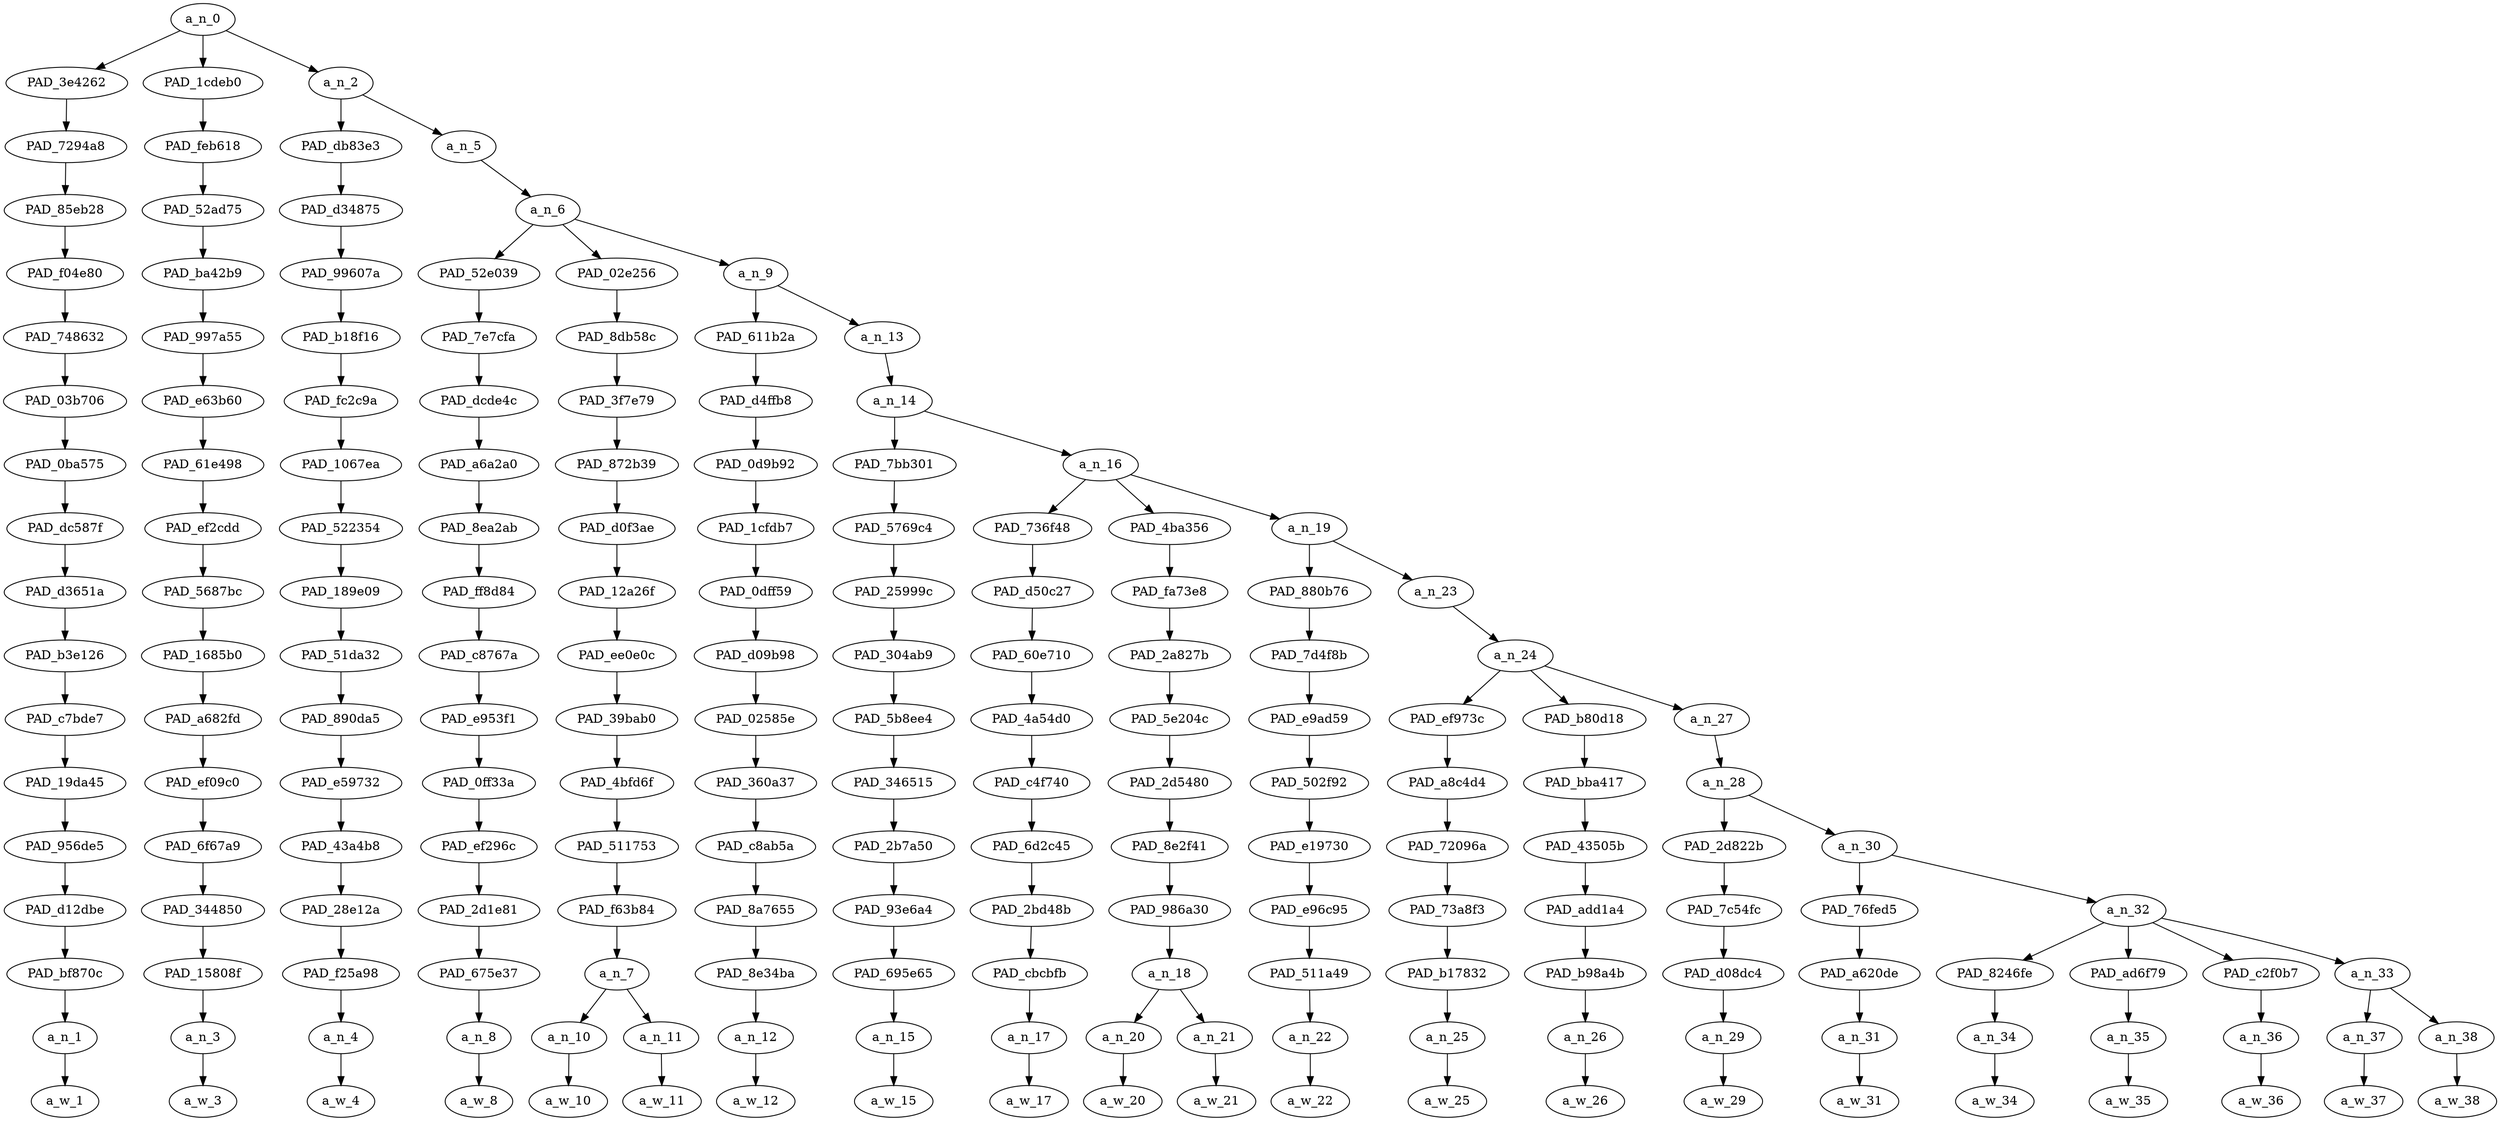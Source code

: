 strict digraph "" {
	a_n_0	[div_dir=1,
		index=0,
		level=17,
		pos="7.540388695987654,17!",
		text_span="[0, 1, 2, 3, 4, 5, 6, 7, 8, 9, 10, 11, 12, 13, 14, 15, 16, 17, 18, 19, 20]",
		value=1.00000000];
	PAD_3e4262	[div_dir=1,
		index=0,
		level=16,
		pos="0.0,16!",
		text_span="[0]",
		value=0.03588241];
	a_n_0 -> PAD_3e4262;
	PAD_1cdeb0	[div_dir=1,
		index=2,
		level=16,
		pos="20.0,16!",
		text_span="[20]",
		value=0.04230752];
	a_n_0 -> PAD_1cdeb0;
	a_n_2	[div_dir=1,
		index=1,
		level=16,
		pos="2.6211660879629632,16!",
		text_span="[1, 2, 3, 4, 5, 6, 7, 8, 9, 10, 11, 12, 13, 14, 15, 16, 17, 18, 19]",
		value=0.92094455];
	a_n_0 -> a_n_2;
	PAD_7294a8	[div_dir=1,
		index=0,
		level=15,
		pos="0.0,15!",
		text_span="[0]",
		value=0.03588241];
	PAD_3e4262 -> PAD_7294a8;
	PAD_85eb28	[div_dir=1,
		index=0,
		level=14,
		pos="0.0,14!",
		text_span="[0]",
		value=0.03588241];
	PAD_7294a8 -> PAD_85eb28;
	PAD_f04e80	[div_dir=1,
		index=0,
		level=13,
		pos="0.0,13!",
		text_span="[0]",
		value=0.03588241];
	PAD_85eb28 -> PAD_f04e80;
	PAD_748632	[div_dir=1,
		index=0,
		level=12,
		pos="0.0,12!",
		text_span="[0]",
		value=0.03588241];
	PAD_f04e80 -> PAD_748632;
	PAD_03b706	[div_dir=1,
		index=0,
		level=11,
		pos="0.0,11!",
		text_span="[0]",
		value=0.03588241];
	PAD_748632 -> PAD_03b706;
	PAD_0ba575	[div_dir=1,
		index=0,
		level=10,
		pos="0.0,10!",
		text_span="[0]",
		value=0.03588241];
	PAD_03b706 -> PAD_0ba575;
	PAD_dc587f	[div_dir=1,
		index=0,
		level=9,
		pos="0.0,9!",
		text_span="[0]",
		value=0.03588241];
	PAD_0ba575 -> PAD_dc587f;
	PAD_d3651a	[div_dir=1,
		index=0,
		level=8,
		pos="0.0,8!",
		text_span="[0]",
		value=0.03588241];
	PAD_dc587f -> PAD_d3651a;
	PAD_b3e126	[div_dir=1,
		index=0,
		level=7,
		pos="0.0,7!",
		text_span="[0]",
		value=0.03588241];
	PAD_d3651a -> PAD_b3e126;
	PAD_c7bde7	[div_dir=1,
		index=0,
		level=6,
		pos="0.0,6!",
		text_span="[0]",
		value=0.03588241];
	PAD_b3e126 -> PAD_c7bde7;
	PAD_19da45	[div_dir=1,
		index=0,
		level=5,
		pos="0.0,5!",
		text_span="[0]",
		value=0.03588241];
	PAD_c7bde7 -> PAD_19da45;
	PAD_956de5	[div_dir=1,
		index=0,
		level=4,
		pos="0.0,4!",
		text_span="[0]",
		value=0.03588241];
	PAD_19da45 -> PAD_956de5;
	PAD_d12dbe	[div_dir=1,
		index=0,
		level=3,
		pos="0.0,3!",
		text_span="[0]",
		value=0.03588241];
	PAD_956de5 -> PAD_d12dbe;
	PAD_bf870c	[div_dir=1,
		index=0,
		level=2,
		pos="0.0,2!",
		text_span="[0]",
		value=0.03588241];
	PAD_d12dbe -> PAD_bf870c;
	a_n_1	[div_dir=1,
		index=0,
		level=1,
		pos="0.0,1!",
		text_span="[0]",
		value=0.03588241];
	PAD_bf870c -> a_n_1;
	a_w_1	[div_dir=0,
		index=0,
		level=0,
		pos="0,0!",
		text_span="[0]",
		value=i];
	a_n_1 -> a_w_1;
	PAD_feb618	[div_dir=1,
		index=3,
		level=15,
		pos="20.0,15!",
		text_span="[20]",
		value=0.04230752];
	PAD_1cdeb0 -> PAD_feb618;
	PAD_52ad75	[div_dir=1,
		index=3,
		level=14,
		pos="20.0,14!",
		text_span="[20]",
		value=0.04230752];
	PAD_feb618 -> PAD_52ad75;
	PAD_ba42b9	[div_dir=1,
		index=5,
		level=13,
		pos="20.0,13!",
		text_span="[20]",
		value=0.04230752];
	PAD_52ad75 -> PAD_ba42b9;
	PAD_997a55	[div_dir=1,
		index=6,
		level=12,
		pos="20.0,12!",
		text_span="[20]",
		value=0.04230752];
	PAD_ba42b9 -> PAD_997a55;
	PAD_e63b60	[div_dir=1,
		index=6,
		level=11,
		pos="20.0,11!",
		text_span="[20]",
		value=0.04230752];
	PAD_997a55 -> PAD_e63b60;
	PAD_61e498	[div_dir=1,
		index=7,
		level=10,
		pos="20.0,10!",
		text_span="[20]",
		value=0.04230752];
	PAD_e63b60 -> PAD_61e498;
	PAD_ef2cdd	[div_dir=1,
		index=9,
		level=9,
		pos="20.0,9!",
		text_span="[20]",
		value=0.04230752];
	PAD_61e498 -> PAD_ef2cdd;
	PAD_5687bc	[div_dir=1,
		index=10,
		level=8,
		pos="20.0,8!",
		text_span="[20]",
		value=0.04230752];
	PAD_ef2cdd -> PAD_5687bc;
	PAD_1685b0	[div_dir=1,
		index=10,
		level=7,
		pos="20.0,7!",
		text_span="[20]",
		value=0.04230752];
	PAD_5687bc -> PAD_1685b0;
	PAD_a682fd	[div_dir=1,
		index=12,
		level=6,
		pos="20.0,6!",
		text_span="[20]",
		value=0.04230752];
	PAD_1685b0 -> PAD_a682fd;
	PAD_ef09c0	[div_dir=1,
		index=12,
		level=5,
		pos="20.0,5!",
		text_span="[20]",
		value=0.04230752];
	PAD_a682fd -> PAD_ef09c0;
	PAD_6f67a9	[div_dir=1,
		index=13,
		level=4,
		pos="20.0,4!",
		text_span="[20]",
		value=0.04230752];
	PAD_ef09c0 -> PAD_6f67a9;
	PAD_344850	[div_dir=1,
		index=14,
		level=3,
		pos="20.0,3!",
		text_span="[20]",
		value=0.04230752];
	PAD_6f67a9 -> PAD_344850;
	PAD_15808f	[div_dir=1,
		index=17,
		level=2,
		pos="20.0,2!",
		text_span="[20]",
		value=0.04230752];
	PAD_344850 -> PAD_15808f;
	a_n_3	[div_dir=1,
		index=20,
		level=1,
		pos="20.0,1!",
		text_span="[20]",
		value=0.04230752];
	PAD_15808f -> a_n_3;
	a_w_3	[div_dir=0,
		index=20,
		level=0,
		pos="20,0!",
		text_span="[20]",
		value=😹2];
	a_n_3 -> a_w_3;
	PAD_db83e3	[div_dir=1,
		index=1,
		level=15,
		pos="1.0,15!",
		text_span="[1]",
		value=0.03398461];
	a_n_2 -> PAD_db83e3;
	a_n_5	[div_dir=1,
		index=2,
		level=15,
		pos="4.2423321759259265,15!",
		text_span="[2, 3, 4, 5, 6, 7, 8, 9, 10, 11, 12, 13, 14, 15, 16, 17, 18, 19]",
		value=0.88614040];
	a_n_2 -> a_n_5;
	PAD_d34875	[div_dir=1,
		index=1,
		level=14,
		pos="1.0,14!",
		text_span="[1]",
		value=0.03398461];
	PAD_db83e3 -> PAD_d34875;
	PAD_99607a	[div_dir=1,
		index=1,
		level=13,
		pos="1.0,13!",
		text_span="[1]",
		value=0.03398461];
	PAD_d34875 -> PAD_99607a;
	PAD_b18f16	[div_dir=1,
		index=1,
		level=12,
		pos="1.0,12!",
		text_span="[1]",
		value=0.03398461];
	PAD_99607a -> PAD_b18f16;
	PAD_fc2c9a	[div_dir=1,
		index=1,
		level=11,
		pos="1.0,11!",
		text_span="[1]",
		value=0.03398461];
	PAD_b18f16 -> PAD_fc2c9a;
	PAD_1067ea	[div_dir=1,
		index=1,
		level=10,
		pos="1.0,10!",
		text_span="[1]",
		value=0.03398461];
	PAD_fc2c9a -> PAD_1067ea;
	PAD_522354	[div_dir=1,
		index=1,
		level=9,
		pos="1.0,9!",
		text_span="[1]",
		value=0.03398461];
	PAD_1067ea -> PAD_522354;
	PAD_189e09	[div_dir=1,
		index=1,
		level=8,
		pos="1.0,8!",
		text_span="[1]",
		value=0.03398461];
	PAD_522354 -> PAD_189e09;
	PAD_51da32	[div_dir=1,
		index=1,
		level=7,
		pos="1.0,7!",
		text_span="[1]",
		value=0.03398461];
	PAD_189e09 -> PAD_51da32;
	PAD_890da5	[div_dir=1,
		index=1,
		level=6,
		pos="1.0,6!",
		text_span="[1]",
		value=0.03398461];
	PAD_51da32 -> PAD_890da5;
	PAD_e59732	[div_dir=1,
		index=1,
		level=5,
		pos="1.0,5!",
		text_span="[1]",
		value=0.03398461];
	PAD_890da5 -> PAD_e59732;
	PAD_43a4b8	[div_dir=1,
		index=1,
		level=4,
		pos="1.0,4!",
		text_span="[1]",
		value=0.03398461];
	PAD_e59732 -> PAD_43a4b8;
	PAD_28e12a	[div_dir=1,
		index=1,
		level=3,
		pos="1.0,3!",
		text_span="[1]",
		value=0.03398461];
	PAD_43a4b8 -> PAD_28e12a;
	PAD_f25a98	[div_dir=1,
		index=1,
		level=2,
		pos="1.0,2!",
		text_span="[1]",
		value=0.03398461];
	PAD_28e12a -> PAD_f25a98;
	a_n_4	[div_dir=1,
		index=1,
		level=1,
		pos="1.0,1!",
		text_span="[1]",
		value=0.03398461];
	PAD_f25a98 -> a_n_4;
	a_w_4	[div_dir=0,
		index=1,
		level=0,
		pos="1,0!",
		text_span="[1]",
		value=think];
	a_n_4 -> a_w_4;
	a_n_6	[div_dir=1,
		index=2,
		level=14,
		pos="4.2423321759259265,14!",
		text_span="[2, 3, 4, 5, 6, 7, 8, 9, 10, 11, 12, 13, 14, 15, 16, 17, 18, 19]",
		value=0.88535084];
	a_n_5 -> a_n_6;
	PAD_52e039	[div_dir=-1,
		index=3,
		level=13,
		pos="4.0,13!",
		text_span="[4]",
		value=0.02862807];
	a_n_6 -> PAD_52e039;
	PAD_02e256	[div_dir=1,
		index=2,
		level=13,
		pos="2.5,13!",
		text_span="[2, 3]",
		value=0.09375632];
	a_n_6 -> PAD_02e256;
	a_n_9	[div_dir=1,
		index=4,
		level=13,
		pos="6.226996527777778,13!",
		text_span="[5, 6, 7, 8, 9, 10, 11, 12, 13, 14, 15, 16, 17, 18, 19]",
		value=0.76217689];
	a_n_6 -> a_n_9;
	PAD_7e7cfa	[div_dir=-1,
		index=3,
		level=12,
		pos="4.0,12!",
		text_span="[4]",
		value=0.02862807];
	PAD_52e039 -> PAD_7e7cfa;
	PAD_dcde4c	[div_dir=-1,
		index=3,
		level=11,
		pos="4.0,11!",
		text_span="[4]",
		value=0.02862807];
	PAD_7e7cfa -> PAD_dcde4c;
	PAD_a6a2a0	[div_dir=-1,
		index=3,
		level=10,
		pos="4.0,10!",
		text_span="[4]",
		value=0.02862807];
	PAD_dcde4c -> PAD_a6a2a0;
	PAD_8ea2ab	[div_dir=-1,
		index=3,
		level=9,
		pos="4.0,9!",
		text_span="[4]",
		value=0.02862807];
	PAD_a6a2a0 -> PAD_8ea2ab;
	PAD_ff8d84	[div_dir=-1,
		index=3,
		level=8,
		pos="4.0,8!",
		text_span="[4]",
		value=0.02862807];
	PAD_8ea2ab -> PAD_ff8d84;
	PAD_c8767a	[div_dir=-1,
		index=3,
		level=7,
		pos="4.0,7!",
		text_span="[4]",
		value=0.02862807];
	PAD_ff8d84 -> PAD_c8767a;
	PAD_e953f1	[div_dir=-1,
		index=3,
		level=6,
		pos="4.0,6!",
		text_span="[4]",
		value=0.02862807];
	PAD_c8767a -> PAD_e953f1;
	PAD_0ff33a	[div_dir=-1,
		index=3,
		level=5,
		pos="4.0,5!",
		text_span="[4]",
		value=0.02862807];
	PAD_e953f1 -> PAD_0ff33a;
	PAD_ef296c	[div_dir=-1,
		index=3,
		level=4,
		pos="4.0,4!",
		text_span="[4]",
		value=0.02862807];
	PAD_0ff33a -> PAD_ef296c;
	PAD_2d1e81	[div_dir=-1,
		index=3,
		level=3,
		pos="4.0,3!",
		text_span="[4]",
		value=0.02862807];
	PAD_ef296c -> PAD_2d1e81;
	PAD_675e37	[div_dir=-1,
		index=3,
		level=2,
		pos="4.0,2!",
		text_span="[4]",
		value=0.02862807];
	PAD_2d1e81 -> PAD_675e37;
	a_n_8	[div_dir=-1,
		index=4,
		level=1,
		pos="4.0,1!",
		text_span="[4]",
		value=0.02862807];
	PAD_675e37 -> a_n_8;
	a_w_8	[div_dir=0,
		index=4,
		level=0,
		pos="4,0!",
		text_span="[4]",
		value=only];
	a_n_8 -> a_w_8;
	PAD_8db58c	[div_dir=1,
		index=2,
		level=12,
		pos="2.5,12!",
		text_span="[2, 3]",
		value=0.09375632];
	PAD_02e256 -> PAD_8db58c;
	PAD_3f7e79	[div_dir=1,
		index=2,
		level=11,
		pos="2.5,11!",
		text_span="[2, 3]",
		value=0.09375632];
	PAD_8db58c -> PAD_3f7e79;
	PAD_872b39	[div_dir=1,
		index=2,
		level=10,
		pos="2.5,10!",
		text_span="[2, 3]",
		value=0.09375632];
	PAD_3f7e79 -> PAD_872b39;
	PAD_d0f3ae	[div_dir=1,
		index=2,
		level=9,
		pos="2.5,9!",
		text_span="[2, 3]",
		value=0.09375632];
	PAD_872b39 -> PAD_d0f3ae;
	PAD_12a26f	[div_dir=1,
		index=2,
		level=8,
		pos="2.5,8!",
		text_span="[2, 3]",
		value=0.09375632];
	PAD_d0f3ae -> PAD_12a26f;
	PAD_ee0e0c	[div_dir=1,
		index=2,
		level=7,
		pos="2.5,7!",
		text_span="[2, 3]",
		value=0.09375632];
	PAD_12a26f -> PAD_ee0e0c;
	PAD_39bab0	[div_dir=1,
		index=2,
		level=6,
		pos="2.5,6!",
		text_span="[2, 3]",
		value=0.09375632];
	PAD_ee0e0c -> PAD_39bab0;
	PAD_4bfd6f	[div_dir=1,
		index=2,
		level=5,
		pos="2.5,5!",
		text_span="[2, 3]",
		value=0.09375632];
	PAD_39bab0 -> PAD_4bfd6f;
	PAD_511753	[div_dir=1,
		index=2,
		level=4,
		pos="2.5,4!",
		text_span="[2, 3]",
		value=0.09375632];
	PAD_4bfd6f -> PAD_511753;
	PAD_f63b84	[div_dir=1,
		index=2,
		level=3,
		pos="2.5,3!",
		text_span="[2, 3]",
		value=0.09375632];
	PAD_511753 -> PAD_f63b84;
	a_n_7	[div_dir=1,
		index=2,
		level=2,
		pos="2.5,2!",
		text_span="[2, 3]",
		value=0.09375632];
	PAD_f63b84 -> a_n_7;
	a_n_10	[div_dir=1,
		index=2,
		level=1,
		pos="2.0,1!",
		text_span="[2]",
		value=0.04906111];
	a_n_7 -> a_n_10;
	a_n_11	[div_dir=1,
		index=3,
		level=1,
		pos="3.0,1!",
		text_span="[3]",
		value=0.04430939];
	a_n_7 -> a_n_11;
	a_w_10	[div_dir=0,
		index=2,
		level=0,
		pos="2,0!",
		text_span="[2]",
		value=ancestry];
	a_n_10 -> a_w_10;
	a_w_11	[div_dir=0,
		index=3,
		level=0,
		pos="3,0!",
		text_span="[3]",
		value=com];
	a_n_11 -> a_w_11;
	PAD_611b2a	[div_dir=1,
		index=4,
		level=12,
		pos="5.0,12!",
		text_span="[5]",
		value=0.03280590];
	a_n_9 -> PAD_611b2a;
	a_n_13	[div_dir=1,
		index=5,
		level=12,
		pos="7.453993055555555,12!",
		text_span="[6, 7, 8, 9, 10, 11, 12, 13, 14, 15, 16, 17, 18, 19]",
		value=0.72864308];
	a_n_9 -> a_n_13;
	PAD_d4ffb8	[div_dir=1,
		index=4,
		level=11,
		pos="5.0,11!",
		text_span="[5]",
		value=0.03280590];
	PAD_611b2a -> PAD_d4ffb8;
	PAD_0d9b92	[div_dir=1,
		index=4,
		level=10,
		pos="5.0,10!",
		text_span="[5]",
		value=0.03280590];
	PAD_d4ffb8 -> PAD_0d9b92;
	PAD_1cfdb7	[div_dir=1,
		index=4,
		level=9,
		pos="5.0,9!",
		text_span="[5]",
		value=0.03280590];
	PAD_0d9b92 -> PAD_1cfdb7;
	PAD_0dff59	[div_dir=1,
		index=4,
		level=8,
		pos="5.0,8!",
		text_span="[5]",
		value=0.03280590];
	PAD_1cfdb7 -> PAD_0dff59;
	PAD_d09b98	[div_dir=1,
		index=4,
		level=7,
		pos="5.0,7!",
		text_span="[5]",
		value=0.03280590];
	PAD_0dff59 -> PAD_d09b98;
	PAD_02585e	[div_dir=1,
		index=4,
		level=6,
		pos="5.0,6!",
		text_span="[5]",
		value=0.03280590];
	PAD_d09b98 -> PAD_02585e;
	PAD_360a37	[div_dir=1,
		index=4,
		level=5,
		pos="5.0,5!",
		text_span="[5]",
		value=0.03280590];
	PAD_02585e -> PAD_360a37;
	PAD_c8ab5a	[div_dir=1,
		index=4,
		level=4,
		pos="5.0,4!",
		text_span="[5]",
		value=0.03280590];
	PAD_360a37 -> PAD_c8ab5a;
	PAD_8a7655	[div_dir=1,
		index=4,
		level=3,
		pos="5.0,3!",
		text_span="[5]",
		value=0.03280590];
	PAD_c8ab5a -> PAD_8a7655;
	PAD_8e34ba	[div_dir=1,
		index=4,
		level=2,
		pos="5.0,2!",
		text_span="[5]",
		value=0.03280590];
	PAD_8a7655 -> PAD_8e34ba;
	a_n_12	[div_dir=1,
		index=5,
		level=1,
		pos="5.0,1!",
		text_span="[5]",
		value=0.03280590];
	PAD_8e34ba -> a_n_12;
	a_w_12	[div_dir=0,
		index=5,
		level=0,
		pos="5,0!",
		text_span="[5]",
		value=exists];
	a_n_12 -> a_w_12;
	a_n_14	[div_dir=1,
		index=5,
		level=11,
		pos="7.453993055555555,11!",
		text_span="[6, 7, 8, 9, 10, 11, 12, 13, 14, 15, 16, 17, 18, 19]",
		value=0.72792033];
	a_n_13 -> a_n_14;
	PAD_7bb301	[div_dir=1,
		index=5,
		level=10,
		pos="6.0,10!",
		text_span="[6]",
		value=0.02607382];
	a_n_14 -> PAD_7bb301;
	a_n_16	[div_dir=1,
		index=6,
		level=10,
		pos="8.90798611111111,10!",
		text_span="[7, 8, 9, 10, 11, 12, 13, 14, 15, 16, 17, 18, 19]",
		value=0.70112376];
	a_n_14 -> a_n_16;
	PAD_5769c4	[div_dir=1,
		index=5,
		level=9,
		pos="6.0,9!",
		text_span="[6]",
		value=0.02607382];
	PAD_7bb301 -> PAD_5769c4;
	PAD_25999c	[div_dir=1,
		index=5,
		level=8,
		pos="6.0,8!",
		text_span="[6]",
		value=0.02607382];
	PAD_5769c4 -> PAD_25999c;
	PAD_304ab9	[div_dir=1,
		index=5,
		level=7,
		pos="6.0,7!",
		text_span="[6]",
		value=0.02607382];
	PAD_25999c -> PAD_304ab9;
	PAD_5b8ee4	[div_dir=1,
		index=5,
		level=6,
		pos="6.0,6!",
		text_span="[6]",
		value=0.02607382];
	PAD_304ab9 -> PAD_5b8ee4;
	PAD_346515	[div_dir=1,
		index=5,
		level=5,
		pos="6.0,5!",
		text_span="[6]",
		value=0.02607382];
	PAD_5b8ee4 -> PAD_346515;
	PAD_2b7a50	[div_dir=1,
		index=5,
		level=4,
		pos="6.0,4!",
		text_span="[6]",
		value=0.02607382];
	PAD_346515 -> PAD_2b7a50;
	PAD_93e6a4	[div_dir=1,
		index=5,
		level=3,
		pos="6.0,3!",
		text_span="[6]",
		value=0.02607382];
	PAD_2b7a50 -> PAD_93e6a4;
	PAD_695e65	[div_dir=1,
		index=5,
		level=2,
		pos="6.0,2!",
		text_span="[6]",
		value=0.02607382];
	PAD_93e6a4 -> PAD_695e65;
	a_n_15	[div_dir=1,
		index=6,
		level=1,
		pos="6.0,1!",
		text_span="[6]",
		value=0.02607382];
	PAD_695e65 -> a_n_15;
	a_w_15	[div_dir=0,
		index=6,
		level=0,
		pos="6,0!",
		text_span="[6]",
		value=to];
	a_n_15 -> a_w_15;
	PAD_736f48	[div_dir=1,
		index=6,
		level=9,
		pos="7.0,9!",
		text_span="[7]",
		value=0.06043731];
	a_n_16 -> PAD_736f48;
	PAD_4ba356	[div_dir=1,
		index=7,
		level=9,
		pos="8.5,9!",
		text_span="[8, 9]",
		value=0.10700151];
	a_n_16 -> PAD_4ba356;
	a_n_19	[div_dir=1,
		index=8,
		level=9,
		pos="11.223958333333332,9!",
		text_span="[10, 11, 12, 13, 14, 15, 16, 17, 18, 19]",
		value=0.53298437];
	a_n_16 -> a_n_19;
	PAD_d50c27	[div_dir=1,
		index=6,
		level=8,
		pos="7.0,8!",
		text_span="[7]",
		value=0.06043731];
	PAD_736f48 -> PAD_d50c27;
	PAD_60e710	[div_dir=1,
		index=6,
		level=7,
		pos="7.0,7!",
		text_span="[7]",
		value=0.06043731];
	PAD_d50c27 -> PAD_60e710;
	PAD_4a54d0	[div_dir=1,
		index=6,
		level=6,
		pos="7.0,6!",
		text_span="[7]",
		value=0.06043731];
	PAD_60e710 -> PAD_4a54d0;
	PAD_c4f740	[div_dir=1,
		index=6,
		level=5,
		pos="7.0,5!",
		text_span="[7]",
		value=0.06043731];
	PAD_4a54d0 -> PAD_c4f740;
	PAD_6d2c45	[div_dir=1,
		index=6,
		level=4,
		pos="7.0,4!",
		text_span="[7]",
		value=0.06043731];
	PAD_c4f740 -> PAD_6d2c45;
	PAD_2bd48b	[div_dir=1,
		index=6,
		level=3,
		pos="7.0,3!",
		text_span="[7]",
		value=0.06043731];
	PAD_6d2c45 -> PAD_2bd48b;
	PAD_cbcbfb	[div_dir=1,
		index=6,
		level=2,
		pos="7.0,2!",
		text_span="[7]",
		value=0.06043731];
	PAD_2bd48b -> PAD_cbcbfb;
	a_n_17	[div_dir=1,
		index=7,
		level=1,
		pos="7.0,1!",
		text_span="[7]",
		value=0.06043731];
	PAD_cbcbfb -> a_n_17;
	a_w_17	[div_dir=0,
		index=7,
		level=0,
		pos="7,0!",
		text_span="[7]",
		value=troll];
	a_n_17 -> a_w_17;
	PAD_fa73e8	[div_dir=1,
		index=7,
		level=8,
		pos="8.5,8!",
		text_span="[8, 9]",
		value=0.10700151];
	PAD_4ba356 -> PAD_fa73e8;
	PAD_2a827b	[div_dir=1,
		index=7,
		level=7,
		pos="8.5,7!",
		text_span="[8, 9]",
		value=0.10700151];
	PAD_fa73e8 -> PAD_2a827b;
	PAD_5e204c	[div_dir=1,
		index=7,
		level=6,
		pos="8.5,6!",
		text_span="[8, 9]",
		value=0.10700151];
	PAD_2a827b -> PAD_5e204c;
	PAD_2d5480	[div_dir=1,
		index=7,
		level=5,
		pos="8.5,5!",
		text_span="[8, 9]",
		value=0.10700151];
	PAD_5e204c -> PAD_2d5480;
	PAD_8e2f41	[div_dir=1,
		index=7,
		level=4,
		pos="8.5,4!",
		text_span="[8, 9]",
		value=0.10700151];
	PAD_2d5480 -> PAD_8e2f41;
	PAD_986a30	[div_dir=1,
		index=7,
		level=3,
		pos="8.5,3!",
		text_span="[8, 9]",
		value=0.10700151];
	PAD_8e2f41 -> PAD_986a30;
	a_n_18	[div_dir=1,
		index=7,
		level=2,
		pos="8.5,2!",
		text_span="[8, 9]",
		value=0.10700151];
	PAD_986a30 -> a_n_18;
	a_n_20	[div_dir=1,
		index=8,
		level=1,
		pos="8.0,1!",
		text_span="[8]",
		value=0.05143107];
	a_n_18 -> a_n_20;
	a_n_21	[div_dir=1,
		index=9,
		level=1,
		pos="9.0,1!",
		text_span="[9]",
		value=0.05518569];
	a_n_18 -> a_n_21;
	a_w_20	[div_dir=0,
		index=8,
		level=0,
		pos="8,0!",
		text_span="[8]",
		value=white];
	a_n_20 -> a_w_20;
	a_w_21	[div_dir=0,
		index=9,
		level=0,
		pos="9,0!",
		text_span="[9]",
		value=liberals];
	a_n_21 -> a_w_21;
	PAD_880b76	[div_dir=1,
		index=8,
		level=8,
		pos="10.0,8!",
		text_span="[10]",
		value=0.02491514];
	a_n_19 -> PAD_880b76;
	a_n_23	[div_dir=1,
		index=9,
		level=8,
		pos="12.447916666666666,8!",
		text_span="[11, 12, 13, 14, 15, 16, 17, 18, 19]",
		value=0.50750199];
	a_n_19 -> a_n_23;
	PAD_7d4f8b	[div_dir=1,
		index=8,
		level=7,
		pos="10.0,7!",
		text_span="[10]",
		value=0.02491514];
	PAD_880b76 -> PAD_7d4f8b;
	PAD_e9ad59	[div_dir=1,
		index=8,
		level=6,
		pos="10.0,6!",
		text_span="[10]",
		value=0.02491514];
	PAD_7d4f8b -> PAD_e9ad59;
	PAD_502f92	[div_dir=1,
		index=8,
		level=5,
		pos="10.0,5!",
		text_span="[10]",
		value=0.02491514];
	PAD_e9ad59 -> PAD_502f92;
	PAD_e19730	[div_dir=1,
		index=8,
		level=4,
		pos="10.0,4!",
		text_span="[10]",
		value=0.02491514];
	PAD_502f92 -> PAD_e19730;
	PAD_e96c95	[div_dir=1,
		index=8,
		level=3,
		pos="10.0,3!",
		text_span="[10]",
		value=0.02491514];
	PAD_e19730 -> PAD_e96c95;
	PAD_511a49	[div_dir=1,
		index=8,
		level=2,
		pos="10.0,2!",
		text_span="[10]",
		value=0.02491514];
	PAD_e96c95 -> PAD_511a49;
	a_n_22	[div_dir=1,
		index=10,
		level=1,
		pos="10.0,1!",
		text_span="[10]",
		value=0.02491514];
	PAD_511a49 -> a_n_22;
	a_w_22	[div_dir=0,
		index=10,
		level=0,
		pos="10,0!",
		text_span="[10]",
		value=by];
	a_n_22 -> a_w_22;
	a_n_24	[div_dir=1,
		index=9,
		level=7,
		pos="12.447916666666666,7!",
		text_span="[11, 12, 13, 14, 15, 16, 17, 18, 19]",
		value=0.50690272];
	a_n_23 -> a_n_24;
	PAD_ef973c	[div_dir=1,
		index=9,
		level=6,
		pos="11.0,6!",
		text_span="[11]",
		value=0.02491758];
	a_n_24 -> PAD_ef973c;
	PAD_b80d18	[div_dir=1,
		index=10,
		level=6,
		pos="12.0,6!",
		text_span="[12]",
		value=0.02589972];
	a_n_24 -> PAD_b80d18;
	a_n_27	[div_dir=1,
		index=11,
		level=6,
		pos="14.34375,6!",
		text_span="[13, 14, 15, 16, 17, 18, 19]",
		value=0.45548614];
	a_n_24 -> a_n_27;
	PAD_a8c4d4	[div_dir=1,
		index=9,
		level=5,
		pos="11.0,5!",
		text_span="[11]",
		value=0.02491758];
	PAD_ef973c -> PAD_a8c4d4;
	PAD_72096a	[div_dir=1,
		index=9,
		level=4,
		pos="11.0,4!",
		text_span="[11]",
		value=0.02491758];
	PAD_a8c4d4 -> PAD_72096a;
	PAD_73a8f3	[div_dir=1,
		index=9,
		level=3,
		pos="11.0,3!",
		text_span="[11]",
		value=0.02491758];
	PAD_72096a -> PAD_73a8f3;
	PAD_b17832	[div_dir=1,
		index=9,
		level=2,
		pos="11.0,2!",
		text_span="[11]",
		value=0.02491758];
	PAD_73a8f3 -> PAD_b17832;
	a_n_25	[div_dir=1,
		index=11,
		level=1,
		pos="11.0,1!",
		text_span="[11]",
		value=0.02491758];
	PAD_b17832 -> a_n_25;
	a_w_25	[div_dir=0,
		index=11,
		level=0,
		pos="11,0!",
		text_span="[11]",
		value=telling];
	a_n_25 -> a_w_25;
	PAD_bba417	[div_dir=1,
		index=10,
		level=5,
		pos="12.0,5!",
		text_span="[12]",
		value=0.02589972];
	PAD_b80d18 -> PAD_bba417;
	PAD_43505b	[div_dir=1,
		index=10,
		level=4,
		pos="12.0,4!",
		text_span="[12]",
		value=0.02589972];
	PAD_bba417 -> PAD_43505b;
	PAD_add1a4	[div_dir=1,
		index=10,
		level=3,
		pos="12.0,3!",
		text_span="[12]",
		value=0.02589972];
	PAD_43505b -> PAD_add1a4;
	PAD_b98a4b	[div_dir=1,
		index=10,
		level=2,
		pos="12.0,2!",
		text_span="[12]",
		value=0.02589972];
	PAD_add1a4 -> PAD_b98a4b;
	a_n_26	[div_dir=1,
		index=12,
		level=1,
		pos="12.0,1!",
		text_span="[12]",
		value=0.02589972];
	PAD_b98a4b -> a_n_26;
	a_w_26	[div_dir=0,
		index=12,
		level=0,
		pos="12,0!",
		text_span="[12]",
		value=them];
	a_n_26 -> a_w_26;
	a_n_28	[div_dir=1,
		index=11,
		level=5,
		pos="14.34375,5!",
		text_span="[13, 14, 15, 16, 17, 18, 19]",
		value=0.45486950];
	a_n_27 -> a_n_28;
	PAD_2d822b	[div_dir=1,
		index=11,
		level=4,
		pos="13.0,4!",
		text_span="[13]",
		value=0.02540228];
	a_n_28 -> PAD_2d822b;
	a_n_30	[div_dir=1,
		index=12,
		level=4,
		pos="15.6875,4!",
		text_span="[14, 15, 16, 17, 18, 19]",
		value=0.42885057];
	a_n_28 -> a_n_30;
	PAD_7c54fc	[div_dir=1,
		index=11,
		level=3,
		pos="13.0,3!",
		text_span="[13]",
		value=0.02540228];
	PAD_2d822b -> PAD_7c54fc;
	PAD_d08dc4	[div_dir=1,
		index=11,
		level=2,
		pos="13.0,2!",
		text_span="[13]",
		value=0.02540228];
	PAD_7c54fc -> PAD_d08dc4;
	a_n_29	[div_dir=1,
		index=13,
		level=1,
		pos="13.0,1!",
		text_span="[13]",
		value=0.02540228];
	PAD_d08dc4 -> a_n_29;
	a_w_29	[div_dir=0,
		index=13,
		level=0,
		pos="13,0!",
		text_span="[13]",
		value=they];
	a_n_29 -> a_w_29;
	PAD_76fed5	[div_dir=1,
		index=12,
		level=3,
		pos="14.0,3!",
		text_span="[14]",
		value=0.02821520];
	a_n_30 -> PAD_76fed5;
	a_n_32	[div_dir=1,
		index=13,
		level=3,
		pos="17.375,3!",
		text_span="[15, 16, 17, 18, 19]",
		value=0.40003147];
	a_n_30 -> a_n_32;
	PAD_a620de	[div_dir=1,
		index=12,
		level=2,
		pos="14.0,2!",
		text_span="[14]",
		value=0.02821520];
	PAD_76fed5 -> PAD_a620de;
	a_n_31	[div_dir=1,
		index=14,
		level=1,
		pos="14.0,1!",
		text_span="[14]",
		value=0.02821520];
	PAD_a620de -> a_n_31;
	a_w_31	[div_dir=0,
		index=14,
		level=0,
		pos="14,0!",
		text_span="[14]",
		value=have];
	a_n_31 -> a_w_31;
	PAD_8246fe	[div_dir=1,
		index=14,
		level=2,
		pos="17.0,2!",
		text_span="[17]",
		value=0.07704929];
	a_n_32 -> PAD_8246fe;
	PAD_ad6f79	[div_dir=-1,
		index=15,
		level=2,
		pos="18.0,2!",
		text_span="[18]",
		value=0.04942234];
	a_n_32 -> PAD_ad6f79;
	PAD_c2f0b7	[div_dir=-1,
		index=16,
		level=2,
		pos="19.0,2!",
		text_span="[19]",
		value=0.05829438];
	a_n_32 -> PAD_c2f0b7;
	a_n_33	[div_dir=1,
		index=13,
		level=2,
		pos="15.5,2!",
		text_span="[15, 16]",
		value=0.21465874];
	a_n_32 -> a_n_33;
	a_n_34	[div_dir=1,
		index=17,
		level=1,
		pos="17.0,1!",
		text_span="[17]",
		value=0.07704929];
	PAD_8246fe -> a_n_34;
	a_w_34	[div_dir=0,
		index=17,
		level=0,
		pos="17,0!",
		text_span="[17]",
		value=dna];
	a_n_34 -> a_w_34;
	a_n_35	[div_dir=-1,
		index=18,
		level=1,
		pos="18.0,1!",
		text_span="[18]",
		value=0.04942234];
	PAD_ad6f79 -> a_n_35;
	a_w_35	[div_dir=0,
		index=18,
		level=0,
		pos="18,0!",
		text_span="[18]",
		value=😹];
	a_n_35 -> a_w_35;
	a_n_36	[div_dir=-1,
		index=19,
		level=1,
		pos="19.0,1!",
		text_span="[19]",
		value=0.05829438];
	PAD_c2f0b7 -> a_n_36;
	a_w_36	[div_dir=0,
		index=19,
		level=0,
		pos="19,0!",
		text_span="[19]",
		value=😹1];
	a_n_36 -> a_w_36;
	a_n_37	[div_dir=1,
		index=15,
		level=1,
		pos="15.0,1!",
		text_span="[15]",
		value=0.03639177];
	a_n_33 -> a_n_37;
	a_n_38	[div_dir=1,
		index=16,
		level=1,
		pos="16.0,1!",
		text_span="[16]",
		value=0.17749056];
	a_n_33 -> a_n_38;
	a_w_37	[div_dir=0,
		index=15,
		level=0,
		pos="15,0!",
		text_span="[15]",
		value=some];
	a_n_37 -> a_w_37;
	a_w_38	[div_dir=0,
		index=16,
		level=0,
		pos="16,0!",
		text_span="[16]",
		value=nigger];
	a_n_38 -> a_w_38;
}
